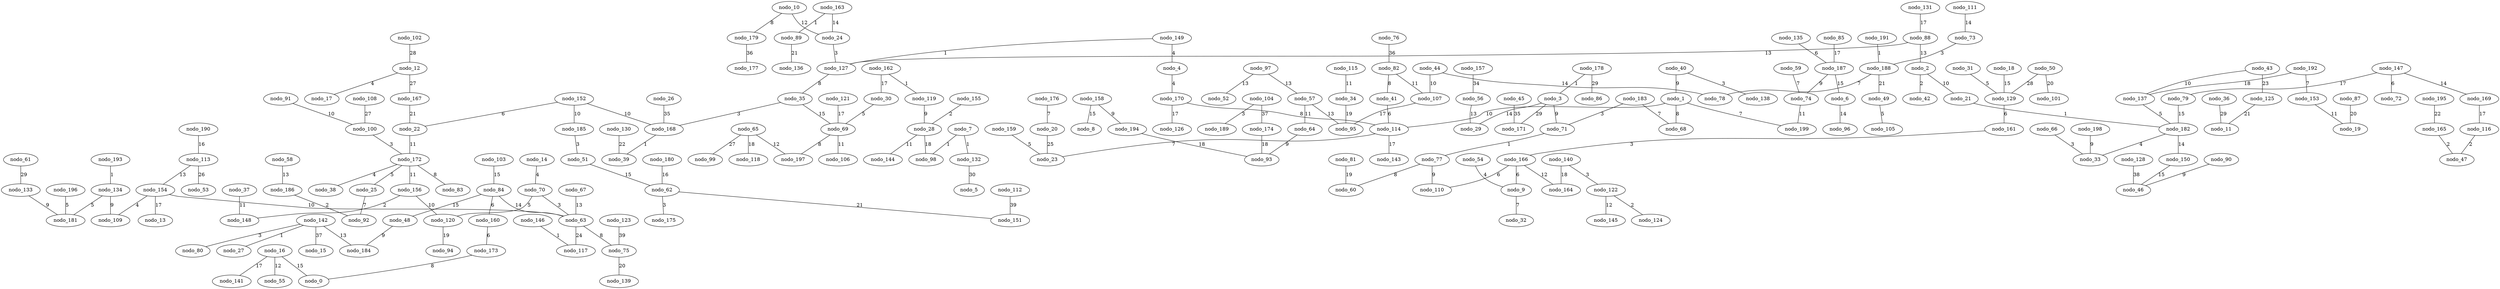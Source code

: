 graph gen_erdos_ren_200_prim {
  nodo_172 -- nodo_38 [label=4 weight=4];
  nodo_85 -- nodo_187 [label=17 weight=17];
  nodo_147 -- nodo_72 [label=6 weight=6];
  nodo_195 -- nodo_165 [label=22 weight=22];
  nodo_155 -- nodo_28 [label=2 weight=2];
  nodo_147 -- nodo_79 [label=17 weight=17];
  nodo_37 -- nodo_148 [label=11 weight=11];
  nodo_113 -- nodo_53 [label=26 weight=26];
  nodo_188 -- nodo_78 [label=7 weight=7];
  nodo_114 -- nodo_23 [label=7 weight=7];
  nodo_172 -- nodo_25 [label=5 weight=5];
  nodo_16 -- nodo_55 [label=12 weight=12];
  nodo_7 -- nodo_98 [label=1 weight=1];
  nodo_51 -- nodo_62 [label=15 weight=15];
  nodo_9 -- nodo_32 [label=7 weight=7];
  nodo_160 -- nodo_173 [label=6 weight=6];
  nodo_183 -- nodo_68 [label=7 weight=7];
  nodo_140 -- nodo_164 [label=18 weight=18];
  nodo_154 -- nodo_109 [label=4 weight=4];
  nodo_187 -- nodo_74 [label=9 weight=9];
  nodo_196 -- nodo_181 [label=5 weight=5];
  nodo_3 -- nodo_171 [label=29 weight=29];
  nodo_119 -- nodo_28 [label=9 weight=9];
  nodo_87 -- nodo_19 [label=20 weight=20];
  nodo_172 -- nodo_156 [label=11 weight=11];
  nodo_137 -- nodo_182 [label=5 weight=5];
  nodo_74 -- nodo_199 [label=11 weight=11];
  nodo_26 -- nodo_168 [label=35 weight=35];
  nodo_25 -- nodo_92 [label=7 weight=7];
  nodo_142 -- nodo_80 [label=3 weight=3];
  nodo_167 -- nodo_22 [label=21 weight=21];
  nodo_188 -- nodo_49 [label=21 weight=21];
  nodo_97 -- nodo_57 [label=13 weight=13];
  nodo_179 -- nodo_177 [label=36 weight=36];
  nodo_149 -- nodo_4 [label=4 weight=4];
  nodo_97 -- nodo_52 [label=13 weight=13];
  nodo_91 -- nodo_100 [label=10 weight=10];
  nodo_147 -- nodo_169 [label=14 weight=14];
  nodo_187 -- nodo_6 [label=15 weight=15];
  nodo_28 -- nodo_144 [label=11 weight=11];
  nodo_154 -- nodo_63 [label=10 weight=10];
  nodo_84 -- nodo_160 [label=6 weight=6];
  nodo_22 -- nodo_172 [label=11 weight=11];
  nodo_131 -- nodo_88 [label=17 weight=17];
  nodo_190 -- nodo_113 [label=16 weight=16];
  nodo_112 -- nodo_151 [label=39 weight=39];
  nodo_125 -- nodo_11 [label=21 weight=21];
  nodo_44 -- nodo_107 [label=10 weight=10];
  nodo_123 -- nodo_75 [label=39 weight=39];
  nodo_3 -- nodo_71 [label=9 weight=9];
  nodo_57 -- nodo_64 [label=11 weight=11];
  nodo_16 -- nodo_0 [label=15 weight=15];
  nodo_54 -- nodo_9 [label=4 weight=4];
  nodo_104 -- nodo_174 [label=37 weight=37];
  nodo_142 -- nodo_27 [label=1 weight=1];
  nodo_159 -- nodo_23 [label=5 weight=5];
  nodo_191 -- nodo_188 [label=1 weight=1];
  nodo_154 -- nodo_13 [label=17 weight=17];
  nodo_174 -- nodo_93 [label=18 weight=18];
  nodo_129 -- nodo_161 [label=6 weight=6];
  nodo_163 -- nodo_89 [label=1 weight=1];
  nodo_107 -- nodo_95 [label=17 weight=17];
  nodo_115 -- nodo_34 [label=11 weight=11];
  nodo_162 -- nodo_119 [label=1 weight=1];
  nodo_142 -- nodo_184 [label=13 weight=13];
  nodo_156 -- nodo_120 [label=10 weight=10];
  nodo_186 -- nodo_92 [label=2 weight=2];
  nodo_88 -- nodo_127 [label=13 weight=13];
  nodo_88 -- nodo_2 [label=13 weight=13];
  nodo_104 -- nodo_189 [label=3 weight=3];
  nodo_10 -- nodo_24 [label=12 weight=12];
  nodo_134 -- nodo_109 [label=9 weight=9];
  nodo_63 -- nodo_75 [label=8 weight=8];
  nodo_65 -- nodo_197 [label=12 weight=12];
  nodo_176 -- nodo_20 [label=7 weight=7];
  nodo_63 -- nodo_117 [label=24 weight=24];
  nodo_14 -- nodo_70 [label=4 weight=4];
  nodo_140 -- nodo_122 [label=3 weight=3];
  nodo_41 -- nodo_114 [label=6 weight=6];
  nodo_89 -- nodo_136 [label=21 weight=21];
  nodo_178 -- nodo_3 [label=1 weight=1];
  nodo_132 -- nodo_5 [label=30 weight=30];
  nodo_113 -- nodo_154 [label=13 weight=13];
  nodo_82 -- nodo_41 [label=8 weight=8];
  nodo_152 -- nodo_185 [label=10 weight=10];
  nodo_166 -- nodo_110 [label=6 weight=6];
  nodo_21 -- nodo_182 [label=1 weight=1];
  nodo_57 -- nodo_95 [label=13 weight=13];
  nodo_165 -- nodo_47 [label=2 weight=2];
  nodo_1 -- nodo_199 [label=7 weight=7];
  nodo_10 -- nodo_179 [label=8 weight=8];
  nodo_166 -- nodo_9 [label=6 weight=6];
  nodo_24 -- nodo_127 [label=3 weight=3];
  nodo_58 -- nodo_186 [label=13 weight=13];
  nodo_69 -- nodo_197 [label=8 weight=8];
  nodo_81 -- nodo_60 [label=19 weight=19];
  nodo_152 -- nodo_168 [label=10 weight=10];
  nodo_156 -- nodo_148 [label=2 weight=2];
  nodo_149 -- nodo_127 [label=1 weight=1];
  nodo_70 -- nodo_63 [label=3 weight=3];
  nodo_18 -- nodo_129 [label=15 weight=15];
  nodo_182 -- nodo_33 [label=4 weight=4];
  nodo_30 -- nodo_69 [label=5 weight=5];
  nodo_50 -- nodo_101 [label=20 weight=20];
  nodo_69 -- nodo_106 [label=11 weight=11];
  nodo_180 -- nodo_62 [label=16 weight=16];
  nodo_12 -- nodo_167 [label=27 weight=27];
  nodo_158 -- nodo_194 [label=9 weight=9];
  nodo_43 -- nodo_137 [label=10 weight=10];
  nodo_116 -- nodo_47 [label=2 weight=2];
  nodo_79 -- nodo_182 [label=15 weight=15];
  nodo_35 -- nodo_69 [label=15 weight=15];
  nodo_64 -- nodo_93 [label=9 weight=9];
  nodo_135 -- nodo_187 [label=6 weight=6];
  nodo_66 -- nodo_33 [label=3 weight=3];
  nodo_152 -- nodo_22 [label=6 weight=6];
  nodo_31 -- nodo_129 [label=5 weight=5];
  nodo_178 -- nodo_86 [label=29 weight=29];
  nodo_122 -- nodo_145 [label=12 weight=12];
  nodo_198 -- nodo_33 [label=9 weight=9];
  nodo_20 -- nodo_23 [label=25 weight=25];
  nodo_40 -- nodo_1 [label=9 weight=9];
  nodo_49 -- nodo_105 [label=5 weight=5];
  nodo_4 -- nodo_170 [label=4 weight=4];
  nodo_77 -- nodo_110 [label=9 weight=9];
  nodo_185 -- nodo_51 [label=3 weight=3];
  nodo_121 -- nodo_69 [label=17 weight=17];
  nodo_82 -- nodo_107 [label=11 weight=11];
  nodo_35 -- nodo_168 [label=3 weight=3];
  nodo_193 -- nodo_134 [label=1 weight=1];
  nodo_48 -- nodo_184 [label=9 weight=9];
  nodo_77 -- nodo_60 [label=8 weight=8];
  nodo_134 -- nodo_181 [label=5 weight=5];
  nodo_34 -- nodo_95 [label=19 weight=19];
  nodo_59 -- nodo_74 [label=7 weight=7];
  nodo_120 -- nodo_94 [label=19 weight=19];
  nodo_28 -- nodo_98 [label=18 weight=18];
  nodo_70 -- nodo_120 [label=5 weight=5];
  nodo_142 -- nodo_15 [label=37 weight=37];
  nodo_157 -- nodo_56 [label=34 weight=34];
  nodo_114 -- nodo_143 [label=17 weight=17];
  nodo_127 -- nodo_35 [label=8 weight=8];
  nodo_2 -- nodo_21 [label=10 weight=10];
  nodo_130 -- nodo_39 [label=22 weight=22];
  nodo_122 -- nodo_124 [label=2 weight=2];
  nodo_153 -- nodo_19 [label=11 weight=11];
  nodo_7 -- nodo_132 [label=1 weight=1];
  nodo_166 -- nodo_164 [label=12 weight=12];
  nodo_76 -- nodo_82 [label=36 weight=36];
  nodo_71 -- nodo_77 [label=1 weight=1];
  nodo_103 -- nodo_84 [label=15 weight=15];
  nodo_162 -- nodo_30 [label=17 weight=17];
  nodo_158 -- nodo_8 [label=15 weight=15];
  nodo_1 -- nodo_68 [label=8 weight=8];
  nodo_75 -- nodo_139 [label=20 weight=20];
  nodo_84 -- nodo_48 [label=15 weight=15];
  nodo_150 -- nodo_46 [label=15 weight=15];
  nodo_161 -- nodo_166 [label=3 weight=3];
  nodo_169 -- nodo_116 [label=17 weight=17];
  nodo_90 -- nodo_46 [label=9 weight=9];
  nodo_108 -- nodo_100 [label=27 weight=27];
  nodo_36 -- nodo_11 [label=29 weight=29];
  nodo_16 -- nodo_141 [label=17 weight=17];
  nodo_62 -- nodo_151 [label=21 weight=21];
  nodo_192 -- nodo_153 [label=7 weight=7];
  nodo_40 -- nodo_138 [label=3 weight=3];
  nodo_56 -- nodo_29 [label=13 weight=13];
  nodo_170 -- nodo_114 [label=8 weight=8];
  nodo_65 -- nodo_118 [label=18 weight=18];
  nodo_111 -- nodo_73 [label=14 weight=14];
  nodo_65 -- nodo_99 [label=27 weight=27];
  nodo_2 -- nodo_42 [label=2 weight=2];
  nodo_100 -- nodo_172 [label=3 weight=3];
  nodo_182 -- nodo_150 [label=14 weight=14];
  nodo_102 -- nodo_12 [label=28 weight=28];
  nodo_146 -- nodo_117 [label=1 weight=1];
  nodo_43 -- nodo_125 [label=23 weight=23];
  nodo_168 -- nodo_39 [label=1 weight=1];
  nodo_183 -- nodo_71 [label=3 weight=3];
  nodo_61 -- nodo_133 [label=29 weight=29];
  nodo_3 -- nodo_29 [label=14 weight=14];
  nodo_12 -- nodo_17 [label=4 weight=4];
  nodo_84 -- nodo_63 [label=14 weight=14];
  nodo_50 -- nodo_129 [label=28 weight=28];
  nodo_1 -- nodo_114 [label=10 weight=10];
  nodo_73 -- nodo_188 [label=3 weight=3];
  nodo_163 -- nodo_24 [label=14 weight=14];
  nodo_62 -- nodo_175 [label=3 weight=3];
  nodo_45 -- nodo_171 [label=35 weight=35];
  nodo_6 -- nodo_96 [label=14 weight=14];
  nodo_192 -- nodo_137 [label=18 weight=18];
  nodo_67 -- nodo_63 [label=13 weight=13];
  nodo_133 -- nodo_181 [label=9 weight=9];
  nodo_172 -- nodo_83 [label=8 weight=8];
  nodo_128 -- nodo_46 [label=38 weight=38];
  nodo_173 -- nodo_0 [label=8 weight=8];
  nodo_194 -- nodo_93 [label=18 weight=18];
  nodo_44 -- nodo_78 [label=14 weight=14];
  nodo_170 -- nodo_126 [label=17 weight=17];
}
